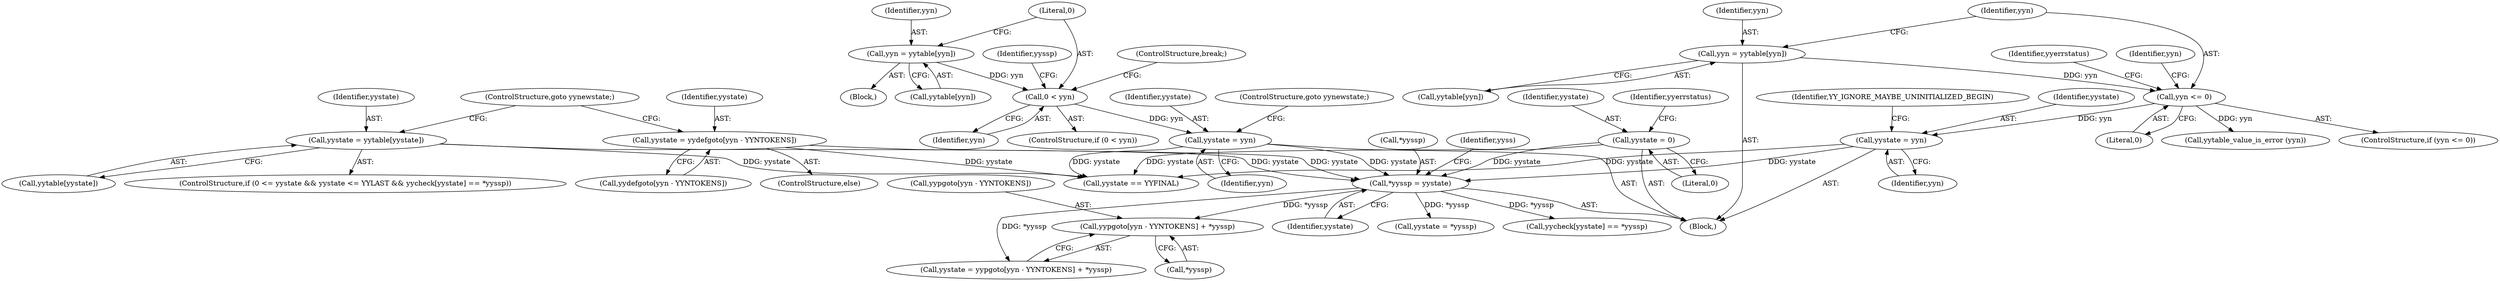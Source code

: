 digraph "0_yara_10e8bd3071677dd1fa76beeef4bc2fc427cea5e7_0@array" {
"1001371" [label="(Call,yypgoto[yyn - YYNTOKENS] + *yyssp)"];
"1000265" [label="(Call,*yyssp = yystate)"];
"1000467" [label="(Call,yystate = yyn)"];
"1000440" [label="(Call,yyn <= 0)"];
"1000434" [label="(Call,yyn = yytable[yyn])"];
"1001394" [label="(Call,yystate = yytable[yystate])"];
"1001400" [label="(Call,yystate = yydefgoto[yyn - YYNTOKENS])"];
"1001547" [label="(Call,yystate = yyn)"];
"1001514" [label="(Call,0 < yyn)"];
"1001508" [label="(Call,yyn = yytable[yyn])"];
"1000248" [label="(Call,yystate = 0)"];
"1001388" [label="(Call,yycheck[yystate] == *yyssp)"];
"1000435" [label="(Identifier,yyn)"];
"1001515" [label="(Literal,0)"];
"1000250" [label="(Literal,0)"];
"1001514" [label="(Call,0 < yyn)"];
"1001510" [label="(Call,yytable[yyn])"];
"1001402" [label="(Call,yydefgoto[yyn - YYNTOKENS])"];
"1001516" [label="(Identifier,yyn)"];
"1000442" [label="(Literal,0)"];
"1001507" [label="(Block,)"];
"1001549" [label="(Identifier,yyn)"];
"1001372" [label="(Call,yypgoto[yyn - YYNTOKENS])"];
"1000252" [label="(Identifier,yyerrstatus)"];
"1001401" [label="(Identifier,yystate)"];
"1000265" [label="(Call,*yyssp = yystate)"];
"1000197" [label="(Block,)"];
"1001400" [label="(Call,yystate = yydefgoto[yyn - YYNTOKENS])"];
"1001509" [label="(Identifier,yyn)"];
"1000266" [label="(Call,*yyssp)"];
"1000454" [label="(Identifier,yyerrstatus)"];
"1001377" [label="(Call,*yyssp)"];
"1000467" [label="(Call,yystate = yyn)"];
"1001508" [label="(Call,yyn = yytable[yyn])"];
"1000468" [label="(Identifier,yystate)"];
"1001379" [label="(ControlStructure,if (0 <= yystate && yystate <= YYLAST && yycheck[yystate] == *yyssp))"];
"1000248" [label="(Call,yystate = 0)"];
"1000446" [label="(Identifier,yyn)"];
"1001394" [label="(Call,yystate = yytable[yystate])"];
"1000441" [label="(Identifier,yyn)"];
"1000272" [label="(Identifier,yyss)"];
"1001369" [label="(Call,yystate = yypgoto[yyn - YYNTOKENS] + *yyssp)"];
"1000249" [label="(Identifier,yystate)"];
"1001513" [label="(ControlStructure,if (0 < yyn))"];
"1001533" [label="(Call,yystate = *yyssp)"];
"1000472" [label="(Identifier,YY_IGNORE_MAYBE_UNINITIALIZED_BEGIN)"];
"1000268" [label="(Identifier,yystate)"];
"1001395" [label="(Identifier,yystate)"];
"1001550" [label="(ControlStructure,goto yynewstate;)"];
"1001548" [label="(Identifier,yystate)"];
"1000440" [label="(Call,yyn <= 0)"];
"1001547" [label="(Call,yystate = yyn)"];
"1001517" [label="(ControlStructure,break;)"];
"1001371" [label="(Call,yypgoto[yyn - YYNTOKENS] + *yyssp)"];
"1000436" [label="(Call,yytable[yyn])"];
"1001520" [label="(Identifier,yyssp)"];
"1000469" [label="(Identifier,yyn)"];
"1001399" [label="(ControlStructure,else)"];
"1000445" [label="(Call,yytable_value_is_error (yyn))"];
"1000434" [label="(Call,yyn = yytable[yyn])"];
"1001407" [label="(ControlStructure,goto yynewstate;)"];
"1001396" [label="(Call,yytable[yystate])"];
"1000439" [label="(ControlStructure,if (yyn <= 0))"];
"1000358" [label="(Call,yystate == YYFINAL)"];
"1001371" -> "1001369"  [label="AST: "];
"1001371" -> "1001377"  [label="CFG: "];
"1001372" -> "1001371"  [label="AST: "];
"1001377" -> "1001371"  [label="AST: "];
"1001369" -> "1001371"  [label="CFG: "];
"1000265" -> "1001371"  [label="DDG: *yyssp"];
"1000265" -> "1000197"  [label="AST: "];
"1000265" -> "1000268"  [label="CFG: "];
"1000266" -> "1000265"  [label="AST: "];
"1000268" -> "1000265"  [label="AST: "];
"1000272" -> "1000265"  [label="CFG: "];
"1000467" -> "1000265"  [label="DDG: yystate"];
"1001394" -> "1000265"  [label="DDG: yystate"];
"1001400" -> "1000265"  [label="DDG: yystate"];
"1001547" -> "1000265"  [label="DDG: yystate"];
"1000248" -> "1000265"  [label="DDG: yystate"];
"1000265" -> "1001369"  [label="DDG: *yyssp"];
"1000265" -> "1001388"  [label="DDG: *yyssp"];
"1000265" -> "1001533"  [label="DDG: *yyssp"];
"1000467" -> "1000197"  [label="AST: "];
"1000467" -> "1000469"  [label="CFG: "];
"1000468" -> "1000467"  [label="AST: "];
"1000469" -> "1000467"  [label="AST: "];
"1000472" -> "1000467"  [label="CFG: "];
"1000467" -> "1000358"  [label="DDG: yystate"];
"1000440" -> "1000467"  [label="DDG: yyn"];
"1000440" -> "1000439"  [label="AST: "];
"1000440" -> "1000442"  [label="CFG: "];
"1000441" -> "1000440"  [label="AST: "];
"1000442" -> "1000440"  [label="AST: "];
"1000446" -> "1000440"  [label="CFG: "];
"1000454" -> "1000440"  [label="CFG: "];
"1000434" -> "1000440"  [label="DDG: yyn"];
"1000440" -> "1000445"  [label="DDG: yyn"];
"1000434" -> "1000197"  [label="AST: "];
"1000434" -> "1000436"  [label="CFG: "];
"1000435" -> "1000434"  [label="AST: "];
"1000436" -> "1000434"  [label="AST: "];
"1000441" -> "1000434"  [label="CFG: "];
"1001394" -> "1001379"  [label="AST: "];
"1001394" -> "1001396"  [label="CFG: "];
"1001395" -> "1001394"  [label="AST: "];
"1001396" -> "1001394"  [label="AST: "];
"1001407" -> "1001394"  [label="CFG: "];
"1001394" -> "1000358"  [label="DDG: yystate"];
"1001400" -> "1001399"  [label="AST: "];
"1001400" -> "1001402"  [label="CFG: "];
"1001401" -> "1001400"  [label="AST: "];
"1001402" -> "1001400"  [label="AST: "];
"1001407" -> "1001400"  [label="CFG: "];
"1001400" -> "1000358"  [label="DDG: yystate"];
"1001547" -> "1000197"  [label="AST: "];
"1001547" -> "1001549"  [label="CFG: "];
"1001548" -> "1001547"  [label="AST: "];
"1001549" -> "1001547"  [label="AST: "];
"1001550" -> "1001547"  [label="CFG: "];
"1001547" -> "1000358"  [label="DDG: yystate"];
"1001514" -> "1001547"  [label="DDG: yyn"];
"1001514" -> "1001513"  [label="AST: "];
"1001514" -> "1001516"  [label="CFG: "];
"1001515" -> "1001514"  [label="AST: "];
"1001516" -> "1001514"  [label="AST: "];
"1001517" -> "1001514"  [label="CFG: "];
"1001520" -> "1001514"  [label="CFG: "];
"1001508" -> "1001514"  [label="DDG: yyn"];
"1001508" -> "1001507"  [label="AST: "];
"1001508" -> "1001510"  [label="CFG: "];
"1001509" -> "1001508"  [label="AST: "];
"1001510" -> "1001508"  [label="AST: "];
"1001515" -> "1001508"  [label="CFG: "];
"1000248" -> "1000197"  [label="AST: "];
"1000248" -> "1000250"  [label="CFG: "];
"1000249" -> "1000248"  [label="AST: "];
"1000250" -> "1000248"  [label="AST: "];
"1000252" -> "1000248"  [label="CFG: "];
"1000248" -> "1000358"  [label="DDG: yystate"];
}
